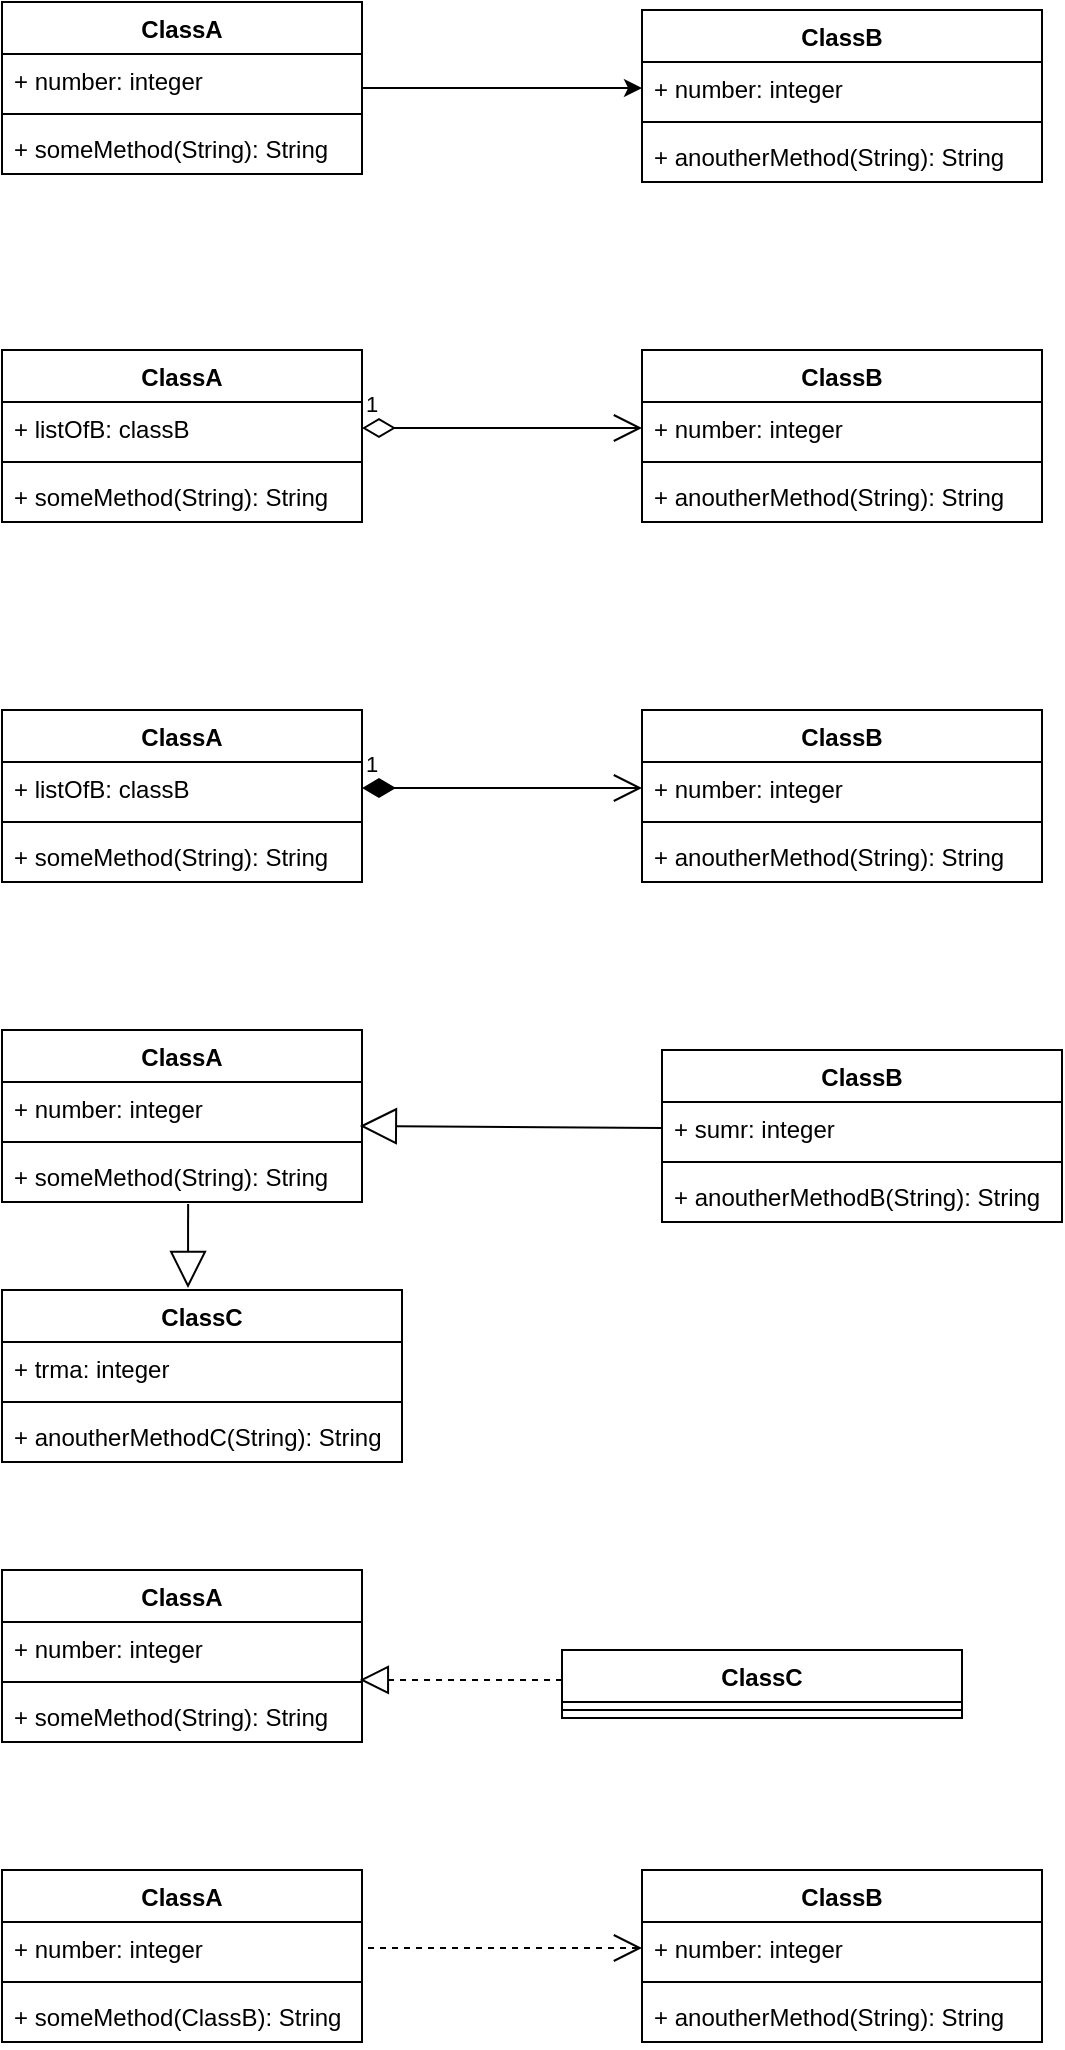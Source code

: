 <mxfile version="13.6.2" type="github">
  <diagram name="Page-1" id="c4acf3e9-155e-7222-9cf6-157b1a14988f">
    <mxGraphModel dx="1718" dy="937" grid="1" gridSize="10" guides="1" tooltips="1" connect="1" arrows="1" fold="1" page="1" pageScale="1" pageWidth="850" pageHeight="1100" background="#ffffff" math="0" shadow="0">
      <root>
        <mxCell id="0" />
        <mxCell id="1" parent="0" />
        <mxCell id="62Dihu9Ga9pGTKlnTzFX-18" style="edgeStyle=orthogonalEdgeStyle;rounded=0;orthogonalLoop=1;jettySize=auto;html=1;entryX=0;entryY=0.5;entryDx=0;entryDy=0;" edge="1" parent="1" source="62Dihu9Ga9pGTKlnTzFX-1" target="62Dihu9Ga9pGTKlnTzFX-14">
          <mxGeometry relative="1" as="geometry" />
        </mxCell>
        <mxCell id="62Dihu9Ga9pGTKlnTzFX-1" value="ClassA" style="swimlane;fontStyle=1;align=center;verticalAlign=top;childLayout=stackLayout;horizontal=1;startSize=26;horizontalStack=0;resizeParent=1;resizeParentMax=0;resizeLast=0;collapsible=1;marginBottom=0;" vertex="1" parent="1">
          <mxGeometry x="80" y="36" width="180" height="86" as="geometry" />
        </mxCell>
        <mxCell id="62Dihu9Ga9pGTKlnTzFX-2" value="+ number: integer" style="text;strokeColor=none;fillColor=none;align=left;verticalAlign=top;spacingLeft=4;spacingRight=4;overflow=hidden;rotatable=0;points=[[0,0.5],[1,0.5]];portConstraint=eastwest;" vertex="1" parent="62Dihu9Ga9pGTKlnTzFX-1">
          <mxGeometry y="26" width="180" height="26" as="geometry" />
        </mxCell>
        <mxCell id="62Dihu9Ga9pGTKlnTzFX-3" value="" style="line;strokeWidth=1;fillColor=none;align=left;verticalAlign=middle;spacingTop=-1;spacingLeft=3;spacingRight=3;rotatable=0;labelPosition=right;points=[];portConstraint=eastwest;" vertex="1" parent="62Dihu9Ga9pGTKlnTzFX-1">
          <mxGeometry y="52" width="180" height="8" as="geometry" />
        </mxCell>
        <mxCell id="62Dihu9Ga9pGTKlnTzFX-4" value="+ someMethod(String): String" style="text;strokeColor=none;fillColor=none;align=left;verticalAlign=top;spacingLeft=4;spacingRight=4;overflow=hidden;rotatable=0;points=[[0,0.5],[1,0.5]];portConstraint=eastwest;" vertex="1" parent="62Dihu9Ga9pGTKlnTzFX-1">
          <mxGeometry y="60" width="180" height="26" as="geometry" />
        </mxCell>
        <mxCell id="62Dihu9Ga9pGTKlnTzFX-13" value="ClassB" style="swimlane;fontStyle=1;align=center;verticalAlign=top;childLayout=stackLayout;horizontal=1;startSize=26;horizontalStack=0;resizeParent=1;resizeParentMax=0;resizeLast=0;collapsible=1;marginBottom=0;" vertex="1" parent="1">
          <mxGeometry x="400" y="40" width="200" height="86" as="geometry" />
        </mxCell>
        <mxCell id="62Dihu9Ga9pGTKlnTzFX-14" value="+ number: integer" style="text;strokeColor=none;fillColor=none;align=left;verticalAlign=top;spacingLeft=4;spacingRight=4;overflow=hidden;rotatable=0;points=[[0,0.5],[1,0.5]];portConstraint=eastwest;" vertex="1" parent="62Dihu9Ga9pGTKlnTzFX-13">
          <mxGeometry y="26" width="200" height="26" as="geometry" />
        </mxCell>
        <mxCell id="62Dihu9Ga9pGTKlnTzFX-15" value="" style="line;strokeWidth=1;fillColor=none;align=left;verticalAlign=middle;spacingTop=-1;spacingLeft=3;spacingRight=3;rotatable=0;labelPosition=right;points=[];portConstraint=eastwest;" vertex="1" parent="62Dihu9Ga9pGTKlnTzFX-13">
          <mxGeometry y="52" width="200" height="8" as="geometry" />
        </mxCell>
        <mxCell id="62Dihu9Ga9pGTKlnTzFX-16" value="+ anoutherMethod(String): String" style="text;strokeColor=none;fillColor=none;align=left;verticalAlign=top;spacingLeft=4;spacingRight=4;overflow=hidden;rotatable=0;points=[[0,0.5],[1,0.5]];portConstraint=eastwest;" vertex="1" parent="62Dihu9Ga9pGTKlnTzFX-13">
          <mxGeometry y="60" width="200" height="26" as="geometry" />
        </mxCell>
        <mxCell id="62Dihu9Ga9pGTKlnTzFX-21" value="ClassA" style="swimlane;fontStyle=1;align=center;verticalAlign=top;childLayout=stackLayout;horizontal=1;startSize=26;horizontalStack=0;resizeParent=1;resizeParentMax=0;resizeLast=0;collapsible=1;marginBottom=0;" vertex="1" parent="1">
          <mxGeometry x="80" y="210" width="180" height="86" as="geometry" />
        </mxCell>
        <mxCell id="62Dihu9Ga9pGTKlnTzFX-22" value="+ listOfB: classB" style="text;strokeColor=none;fillColor=none;align=left;verticalAlign=top;spacingLeft=4;spacingRight=4;overflow=hidden;rotatable=0;points=[[0,0.5],[1,0.5]];portConstraint=eastwest;" vertex="1" parent="62Dihu9Ga9pGTKlnTzFX-21">
          <mxGeometry y="26" width="180" height="26" as="geometry" />
        </mxCell>
        <mxCell id="62Dihu9Ga9pGTKlnTzFX-23" value="" style="line;strokeWidth=1;fillColor=none;align=left;verticalAlign=middle;spacingTop=-1;spacingLeft=3;spacingRight=3;rotatable=0;labelPosition=right;points=[];portConstraint=eastwest;" vertex="1" parent="62Dihu9Ga9pGTKlnTzFX-21">
          <mxGeometry y="52" width="180" height="8" as="geometry" />
        </mxCell>
        <mxCell id="62Dihu9Ga9pGTKlnTzFX-24" value="+ someMethod(String): String" style="text;strokeColor=none;fillColor=none;align=left;verticalAlign=top;spacingLeft=4;spacingRight=4;overflow=hidden;rotatable=0;points=[[0,0.5],[1,0.5]];portConstraint=eastwest;" vertex="1" parent="62Dihu9Ga9pGTKlnTzFX-21">
          <mxGeometry y="60" width="180" height="26" as="geometry" />
        </mxCell>
        <mxCell id="62Dihu9Ga9pGTKlnTzFX-29" value="1" style="endArrow=open;html=1;endSize=12;startArrow=diamondThin;startSize=14;startFill=0;edgeStyle=orthogonalEdgeStyle;align=left;verticalAlign=bottom;exitX=1;exitY=0.5;exitDx=0;exitDy=0;entryX=0;entryY=0.5;entryDx=0;entryDy=0;" edge="1" parent="1" source="62Dihu9Ga9pGTKlnTzFX-22" target="62Dihu9Ga9pGTKlnTzFX-26">
          <mxGeometry x="-1" y="3" relative="1" as="geometry">
            <mxPoint x="210" y="580" as="sourcePoint" />
            <mxPoint x="370" y="580" as="targetPoint" />
          </mxGeometry>
        </mxCell>
        <mxCell id="62Dihu9Ga9pGTKlnTzFX-25" value="ClassB" style="swimlane;fontStyle=1;align=center;verticalAlign=top;childLayout=stackLayout;horizontal=1;startSize=26;horizontalStack=0;resizeParent=1;resizeParentMax=0;resizeLast=0;collapsible=1;marginBottom=0;" vertex="1" parent="1">
          <mxGeometry x="400" y="210" width="200" height="86" as="geometry" />
        </mxCell>
        <mxCell id="62Dihu9Ga9pGTKlnTzFX-26" value="+ number: integer" style="text;strokeColor=none;fillColor=none;align=left;verticalAlign=top;spacingLeft=4;spacingRight=4;overflow=hidden;rotatable=0;points=[[0,0.5],[1,0.5]];portConstraint=eastwest;" vertex="1" parent="62Dihu9Ga9pGTKlnTzFX-25">
          <mxGeometry y="26" width="200" height="26" as="geometry" />
        </mxCell>
        <mxCell id="62Dihu9Ga9pGTKlnTzFX-27" value="" style="line;strokeWidth=1;fillColor=none;align=left;verticalAlign=middle;spacingTop=-1;spacingLeft=3;spacingRight=3;rotatable=0;labelPosition=right;points=[];portConstraint=eastwest;" vertex="1" parent="62Dihu9Ga9pGTKlnTzFX-25">
          <mxGeometry y="52" width="200" height="8" as="geometry" />
        </mxCell>
        <mxCell id="62Dihu9Ga9pGTKlnTzFX-28" value="+ anoutherMethod(String): String" style="text;strokeColor=none;fillColor=none;align=left;verticalAlign=top;spacingLeft=4;spacingRight=4;overflow=hidden;rotatable=0;points=[[0,0.5],[1,0.5]];portConstraint=eastwest;" vertex="1" parent="62Dihu9Ga9pGTKlnTzFX-25">
          <mxGeometry y="60" width="200" height="26" as="geometry" />
        </mxCell>
        <mxCell id="62Dihu9Ga9pGTKlnTzFX-32" value="ClassA" style="swimlane;fontStyle=1;align=center;verticalAlign=top;childLayout=stackLayout;horizontal=1;startSize=26;horizontalStack=0;resizeParent=1;resizeParentMax=0;resizeLast=0;collapsible=1;marginBottom=0;" vertex="1" parent="1">
          <mxGeometry x="80" y="390" width="180" height="86" as="geometry" />
        </mxCell>
        <mxCell id="62Dihu9Ga9pGTKlnTzFX-33" value="+ listOfB: classB" style="text;strokeColor=none;fillColor=none;align=left;verticalAlign=top;spacingLeft=4;spacingRight=4;overflow=hidden;rotatable=0;points=[[0,0.5],[1,0.5]];portConstraint=eastwest;" vertex="1" parent="62Dihu9Ga9pGTKlnTzFX-32">
          <mxGeometry y="26" width="180" height="26" as="geometry" />
        </mxCell>
        <mxCell id="62Dihu9Ga9pGTKlnTzFX-34" value="" style="line;strokeWidth=1;fillColor=none;align=left;verticalAlign=middle;spacingTop=-1;spacingLeft=3;spacingRight=3;rotatable=0;labelPosition=right;points=[];portConstraint=eastwest;" vertex="1" parent="62Dihu9Ga9pGTKlnTzFX-32">
          <mxGeometry y="52" width="180" height="8" as="geometry" />
        </mxCell>
        <mxCell id="62Dihu9Ga9pGTKlnTzFX-35" value="+ someMethod(String): String" style="text;strokeColor=none;fillColor=none;align=left;verticalAlign=top;spacingLeft=4;spacingRight=4;overflow=hidden;rotatable=0;points=[[0,0.5],[1,0.5]];portConstraint=eastwest;" vertex="1" parent="62Dihu9Ga9pGTKlnTzFX-32">
          <mxGeometry y="60" width="180" height="26" as="geometry" />
        </mxCell>
        <mxCell id="62Dihu9Ga9pGTKlnTzFX-37" value="ClassB" style="swimlane;fontStyle=1;align=center;verticalAlign=top;childLayout=stackLayout;horizontal=1;startSize=26;horizontalStack=0;resizeParent=1;resizeParentMax=0;resizeLast=0;collapsible=1;marginBottom=0;" vertex="1" parent="1">
          <mxGeometry x="400" y="390" width="200" height="86" as="geometry" />
        </mxCell>
        <mxCell id="62Dihu9Ga9pGTKlnTzFX-38" value="+ number: integer" style="text;strokeColor=none;fillColor=none;align=left;verticalAlign=top;spacingLeft=4;spacingRight=4;overflow=hidden;rotatable=0;points=[[0,0.5],[1,0.5]];portConstraint=eastwest;" vertex="1" parent="62Dihu9Ga9pGTKlnTzFX-37">
          <mxGeometry y="26" width="200" height="26" as="geometry" />
        </mxCell>
        <mxCell id="62Dihu9Ga9pGTKlnTzFX-39" value="" style="line;strokeWidth=1;fillColor=none;align=left;verticalAlign=middle;spacingTop=-1;spacingLeft=3;spacingRight=3;rotatable=0;labelPosition=right;points=[];portConstraint=eastwest;" vertex="1" parent="62Dihu9Ga9pGTKlnTzFX-37">
          <mxGeometry y="52" width="200" height="8" as="geometry" />
        </mxCell>
        <mxCell id="62Dihu9Ga9pGTKlnTzFX-40" value="+ anoutherMethod(String): String" style="text;strokeColor=none;fillColor=none;align=left;verticalAlign=top;spacingLeft=4;spacingRight=4;overflow=hidden;rotatable=0;points=[[0,0.5],[1,0.5]];portConstraint=eastwest;" vertex="1" parent="62Dihu9Ga9pGTKlnTzFX-37">
          <mxGeometry y="60" width="200" height="26" as="geometry" />
        </mxCell>
        <mxCell id="62Dihu9Ga9pGTKlnTzFX-41" value="1" style="endArrow=open;html=1;endSize=12;startArrow=diamondThin;startSize=14;startFill=1;edgeStyle=orthogonalEdgeStyle;align=left;verticalAlign=bottom;exitX=1;exitY=0.5;exitDx=0;exitDy=0;entryX=0;entryY=0.5;entryDx=0;entryDy=0;" edge="1" parent="1" source="62Dihu9Ga9pGTKlnTzFX-33" target="62Dihu9Ga9pGTKlnTzFX-38">
          <mxGeometry x="-1" y="3" relative="1" as="geometry">
            <mxPoint x="200" y="640" as="sourcePoint" />
            <mxPoint x="360" y="640" as="targetPoint" />
          </mxGeometry>
        </mxCell>
        <mxCell id="62Dihu9Ga9pGTKlnTzFX-43" value="ClassA" style="swimlane;fontStyle=1;align=center;verticalAlign=top;childLayout=stackLayout;horizontal=1;startSize=26;horizontalStack=0;resizeParent=1;resizeParentMax=0;resizeLast=0;collapsible=1;marginBottom=0;" vertex="1" parent="1">
          <mxGeometry x="80" y="550" width="180" height="86" as="geometry" />
        </mxCell>
        <mxCell id="62Dihu9Ga9pGTKlnTzFX-44" value="+ number: integer" style="text;strokeColor=none;fillColor=none;align=left;verticalAlign=top;spacingLeft=4;spacingRight=4;overflow=hidden;rotatable=0;points=[[0,0.5],[1,0.5]];portConstraint=eastwest;" vertex="1" parent="62Dihu9Ga9pGTKlnTzFX-43">
          <mxGeometry y="26" width="180" height="26" as="geometry" />
        </mxCell>
        <mxCell id="62Dihu9Ga9pGTKlnTzFX-45" value="" style="line;strokeWidth=1;fillColor=none;align=left;verticalAlign=middle;spacingTop=-1;spacingLeft=3;spacingRight=3;rotatable=0;labelPosition=right;points=[];portConstraint=eastwest;" vertex="1" parent="62Dihu9Ga9pGTKlnTzFX-43">
          <mxGeometry y="52" width="180" height="8" as="geometry" />
        </mxCell>
        <mxCell id="62Dihu9Ga9pGTKlnTzFX-46" value="+ someMethod(String): String" style="text;strokeColor=none;fillColor=none;align=left;verticalAlign=top;spacingLeft=4;spacingRight=4;overflow=hidden;rotatable=0;points=[[0,0.5],[1,0.5]];portConstraint=eastwest;" vertex="1" parent="62Dihu9Ga9pGTKlnTzFX-43">
          <mxGeometry y="60" width="180" height="26" as="geometry" />
        </mxCell>
        <mxCell id="62Dihu9Ga9pGTKlnTzFX-52" value="" style="endArrow=block;endSize=16;endFill=0;html=1;exitX=0;exitY=0.5;exitDx=0;exitDy=0;entryX=0.994;entryY=0.846;entryDx=0;entryDy=0;entryPerimeter=0;" edge="1" parent="1" source="62Dihu9Ga9pGTKlnTzFX-48" target="62Dihu9Ga9pGTKlnTzFX-44">
          <mxGeometry width="160" relative="1" as="geometry">
            <mxPoint x="260" y="591" as="sourcePoint" />
            <mxPoint x="310" y="690" as="targetPoint" />
          </mxGeometry>
        </mxCell>
        <mxCell id="62Dihu9Ga9pGTKlnTzFX-47" value="ClassB" style="swimlane;fontStyle=1;align=center;verticalAlign=top;childLayout=stackLayout;horizontal=1;startSize=26;horizontalStack=0;resizeParent=1;resizeParentMax=0;resizeLast=0;collapsible=1;marginBottom=0;" vertex="1" parent="1">
          <mxGeometry x="410" y="560" width="200" height="86" as="geometry" />
        </mxCell>
        <mxCell id="62Dihu9Ga9pGTKlnTzFX-48" value="+ sumr: integer" style="text;strokeColor=none;fillColor=none;align=left;verticalAlign=top;spacingLeft=4;spacingRight=4;overflow=hidden;rotatable=0;points=[[0,0.5],[1,0.5]];portConstraint=eastwest;" vertex="1" parent="62Dihu9Ga9pGTKlnTzFX-47">
          <mxGeometry y="26" width="200" height="26" as="geometry" />
        </mxCell>
        <mxCell id="62Dihu9Ga9pGTKlnTzFX-49" value="" style="line;strokeWidth=1;fillColor=none;align=left;verticalAlign=middle;spacingTop=-1;spacingLeft=3;spacingRight=3;rotatable=0;labelPosition=right;points=[];portConstraint=eastwest;" vertex="1" parent="62Dihu9Ga9pGTKlnTzFX-47">
          <mxGeometry y="52" width="200" height="8" as="geometry" />
        </mxCell>
        <mxCell id="62Dihu9Ga9pGTKlnTzFX-50" value="+ anoutherMethodB(String): String" style="text;strokeColor=none;fillColor=none;align=left;verticalAlign=top;spacingLeft=4;spacingRight=4;overflow=hidden;rotatable=0;points=[[0,0.5],[1,0.5]];portConstraint=eastwest;" vertex="1" parent="62Dihu9Ga9pGTKlnTzFX-47">
          <mxGeometry y="60" width="200" height="26" as="geometry" />
        </mxCell>
        <mxCell id="62Dihu9Ga9pGTKlnTzFX-54" value="ClassC" style="swimlane;fontStyle=1;align=center;verticalAlign=top;childLayout=stackLayout;horizontal=1;startSize=26;horizontalStack=0;resizeParent=1;resizeParentMax=0;resizeLast=0;collapsible=1;marginBottom=0;" vertex="1" parent="1">
          <mxGeometry x="80" y="680" width="200" height="86" as="geometry" />
        </mxCell>
        <mxCell id="62Dihu9Ga9pGTKlnTzFX-55" value="+ trma: integer" style="text;strokeColor=none;fillColor=none;align=left;verticalAlign=top;spacingLeft=4;spacingRight=4;overflow=hidden;rotatable=0;points=[[0,0.5],[1,0.5]];portConstraint=eastwest;" vertex="1" parent="62Dihu9Ga9pGTKlnTzFX-54">
          <mxGeometry y="26" width="200" height="26" as="geometry" />
        </mxCell>
        <mxCell id="62Dihu9Ga9pGTKlnTzFX-56" value="" style="line;strokeWidth=1;fillColor=none;align=left;verticalAlign=middle;spacingTop=-1;spacingLeft=3;spacingRight=3;rotatable=0;labelPosition=right;points=[];portConstraint=eastwest;" vertex="1" parent="62Dihu9Ga9pGTKlnTzFX-54">
          <mxGeometry y="52" width="200" height="8" as="geometry" />
        </mxCell>
        <mxCell id="62Dihu9Ga9pGTKlnTzFX-57" value="+ anoutherMethodC(String): String" style="text;strokeColor=none;fillColor=none;align=left;verticalAlign=top;spacingLeft=4;spacingRight=4;overflow=hidden;rotatable=0;points=[[0,0.5],[1,0.5]];portConstraint=eastwest;" vertex="1" parent="62Dihu9Ga9pGTKlnTzFX-54">
          <mxGeometry y="60" width="200" height="26" as="geometry" />
        </mxCell>
        <mxCell id="62Dihu9Ga9pGTKlnTzFX-58" value="" style="endArrow=block;endSize=16;endFill=0;html=1;exitX=0.517;exitY=1.038;exitDx=0;exitDy=0;exitPerimeter=0;" edge="1" parent="1" source="62Dihu9Ga9pGTKlnTzFX-46">
          <mxGeometry width="160" relative="1" as="geometry">
            <mxPoint x="410" y="599" as="sourcePoint" />
            <mxPoint x="173" y="679" as="targetPoint" />
          </mxGeometry>
        </mxCell>
        <mxCell id="62Dihu9Ga9pGTKlnTzFX-59" value="ClassA" style="swimlane;fontStyle=1;align=center;verticalAlign=top;childLayout=stackLayout;horizontal=1;startSize=26;horizontalStack=0;resizeParent=1;resizeParentMax=0;resizeLast=0;collapsible=1;marginBottom=0;" vertex="1" parent="1">
          <mxGeometry x="80" y="820" width="180" height="86" as="geometry" />
        </mxCell>
        <mxCell id="62Dihu9Ga9pGTKlnTzFX-60" value="+ number: integer" style="text;strokeColor=none;fillColor=none;align=left;verticalAlign=top;spacingLeft=4;spacingRight=4;overflow=hidden;rotatable=0;points=[[0,0.5],[1,0.5]];portConstraint=eastwest;" vertex="1" parent="62Dihu9Ga9pGTKlnTzFX-59">
          <mxGeometry y="26" width="180" height="26" as="geometry" />
        </mxCell>
        <mxCell id="62Dihu9Ga9pGTKlnTzFX-61" value="" style="line;strokeWidth=1;fillColor=none;align=left;verticalAlign=middle;spacingTop=-1;spacingLeft=3;spacingRight=3;rotatable=0;labelPosition=right;points=[];portConstraint=eastwest;" vertex="1" parent="62Dihu9Ga9pGTKlnTzFX-59">
          <mxGeometry y="52" width="180" height="8" as="geometry" />
        </mxCell>
        <mxCell id="62Dihu9Ga9pGTKlnTzFX-62" value="+ someMethod(String): String" style="text;strokeColor=none;fillColor=none;align=left;verticalAlign=top;spacingLeft=4;spacingRight=4;overflow=hidden;rotatable=0;points=[[0,0.5],[1,0.5]];portConstraint=eastwest;" vertex="1" parent="62Dihu9Ga9pGTKlnTzFX-59">
          <mxGeometry y="60" width="180" height="26" as="geometry" />
        </mxCell>
        <mxCell id="62Dihu9Ga9pGTKlnTzFX-68" value="" style="endArrow=block;dashed=1;endFill=0;endSize=12;html=1;entryX=0.994;entryY=1.115;entryDx=0;entryDy=0;entryPerimeter=0;" edge="1" parent="1" target="62Dihu9Ga9pGTKlnTzFX-60">
          <mxGeometry width="160" relative="1" as="geometry">
            <mxPoint x="360" y="875" as="sourcePoint" />
            <mxPoint x="500" y="570" as="targetPoint" />
          </mxGeometry>
        </mxCell>
        <mxCell id="62Dihu9Ga9pGTKlnTzFX-63" value="ClassC" style="swimlane;fontStyle=1;align=center;verticalAlign=top;childLayout=stackLayout;horizontal=1;startSize=26;horizontalStack=0;resizeParent=1;resizeParentMax=0;resizeLast=0;collapsible=1;marginBottom=0;" vertex="1" parent="1">
          <mxGeometry x="360" y="860" width="200" height="34" as="geometry" />
        </mxCell>
        <mxCell id="62Dihu9Ga9pGTKlnTzFX-65" value="" style="line;strokeWidth=1;fillColor=none;align=left;verticalAlign=middle;spacingTop=-1;spacingLeft=3;spacingRight=3;rotatable=0;labelPosition=right;points=[];portConstraint=eastwest;" vertex="1" parent="62Dihu9Ga9pGTKlnTzFX-63">
          <mxGeometry y="26" width="200" height="8" as="geometry" />
        </mxCell>
        <mxCell id="62Dihu9Ga9pGTKlnTzFX-70" value="ClassA" style="swimlane;fontStyle=1;align=center;verticalAlign=top;childLayout=stackLayout;horizontal=1;startSize=26;horizontalStack=0;resizeParent=1;resizeParentMax=0;resizeLast=0;collapsible=1;marginBottom=0;" vertex="1" parent="1">
          <mxGeometry x="80" y="970" width="180" height="86" as="geometry" />
        </mxCell>
        <mxCell id="62Dihu9Ga9pGTKlnTzFX-71" value="+ number: integer" style="text;strokeColor=none;fillColor=none;align=left;verticalAlign=top;spacingLeft=4;spacingRight=4;overflow=hidden;rotatable=0;points=[[0,0.5],[1,0.5]];portConstraint=eastwest;" vertex="1" parent="62Dihu9Ga9pGTKlnTzFX-70">
          <mxGeometry y="26" width="180" height="26" as="geometry" />
        </mxCell>
        <mxCell id="62Dihu9Ga9pGTKlnTzFX-72" value="" style="line;strokeWidth=1;fillColor=none;align=left;verticalAlign=middle;spacingTop=-1;spacingLeft=3;spacingRight=3;rotatable=0;labelPosition=right;points=[];portConstraint=eastwest;" vertex="1" parent="62Dihu9Ga9pGTKlnTzFX-70">
          <mxGeometry y="52" width="180" height="8" as="geometry" />
        </mxCell>
        <mxCell id="62Dihu9Ga9pGTKlnTzFX-73" value="+ someMethod(ClassB): String" style="text;strokeColor=none;fillColor=none;align=left;verticalAlign=top;spacingLeft=4;spacingRight=4;overflow=hidden;rotatable=0;points=[[0,0.5],[1,0.5]];portConstraint=eastwest;" vertex="1" parent="62Dihu9Ga9pGTKlnTzFX-70">
          <mxGeometry y="60" width="180" height="26" as="geometry" />
        </mxCell>
        <mxCell id="62Dihu9Ga9pGTKlnTzFX-78" value="" style="endArrow=open;endSize=12;dashed=1;html=1;" edge="1" parent="1" target="62Dihu9Ga9pGTKlnTzFX-75">
          <mxGeometry width="160" relative="1" as="geometry">
            <mxPoint x="263" y="1009" as="sourcePoint" />
            <mxPoint x="470" y="940" as="targetPoint" />
            <Array as="points">
              <mxPoint x="330" y="1009" />
            </Array>
          </mxGeometry>
        </mxCell>
        <mxCell id="62Dihu9Ga9pGTKlnTzFX-74" value="ClassB" style="swimlane;fontStyle=1;align=center;verticalAlign=top;childLayout=stackLayout;horizontal=1;startSize=26;horizontalStack=0;resizeParent=1;resizeParentMax=0;resizeLast=0;collapsible=1;marginBottom=0;" vertex="1" parent="1">
          <mxGeometry x="400" y="970" width="200" height="86" as="geometry" />
        </mxCell>
        <mxCell id="62Dihu9Ga9pGTKlnTzFX-75" value="+ number: integer" style="text;strokeColor=none;fillColor=none;align=left;verticalAlign=top;spacingLeft=4;spacingRight=4;overflow=hidden;rotatable=0;points=[[0,0.5],[1,0.5]];portConstraint=eastwest;" vertex="1" parent="62Dihu9Ga9pGTKlnTzFX-74">
          <mxGeometry y="26" width="200" height="26" as="geometry" />
        </mxCell>
        <mxCell id="62Dihu9Ga9pGTKlnTzFX-76" value="" style="line;strokeWidth=1;fillColor=none;align=left;verticalAlign=middle;spacingTop=-1;spacingLeft=3;spacingRight=3;rotatable=0;labelPosition=right;points=[];portConstraint=eastwest;" vertex="1" parent="62Dihu9Ga9pGTKlnTzFX-74">
          <mxGeometry y="52" width="200" height="8" as="geometry" />
        </mxCell>
        <mxCell id="62Dihu9Ga9pGTKlnTzFX-77" value="+ anoutherMethod(String): String" style="text;strokeColor=none;fillColor=none;align=left;verticalAlign=top;spacingLeft=4;spacingRight=4;overflow=hidden;rotatable=0;points=[[0,0.5],[1,0.5]];portConstraint=eastwest;" vertex="1" parent="62Dihu9Ga9pGTKlnTzFX-74">
          <mxGeometry y="60" width="200" height="26" as="geometry" />
        </mxCell>
      </root>
    </mxGraphModel>
  </diagram>
</mxfile>
